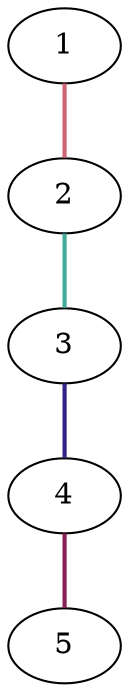 graph {
	graph [rankdir=BT]
	1
	2
	2 -- 1 [color="#CC6677" style=bold]
	3
	3 -- 2 [color="#44AA99" style=bold]
	4
	4 -- 3 [color="#332288" style=bold]
	5
	5 -- 4 [color="#882255" style=bold]
}
